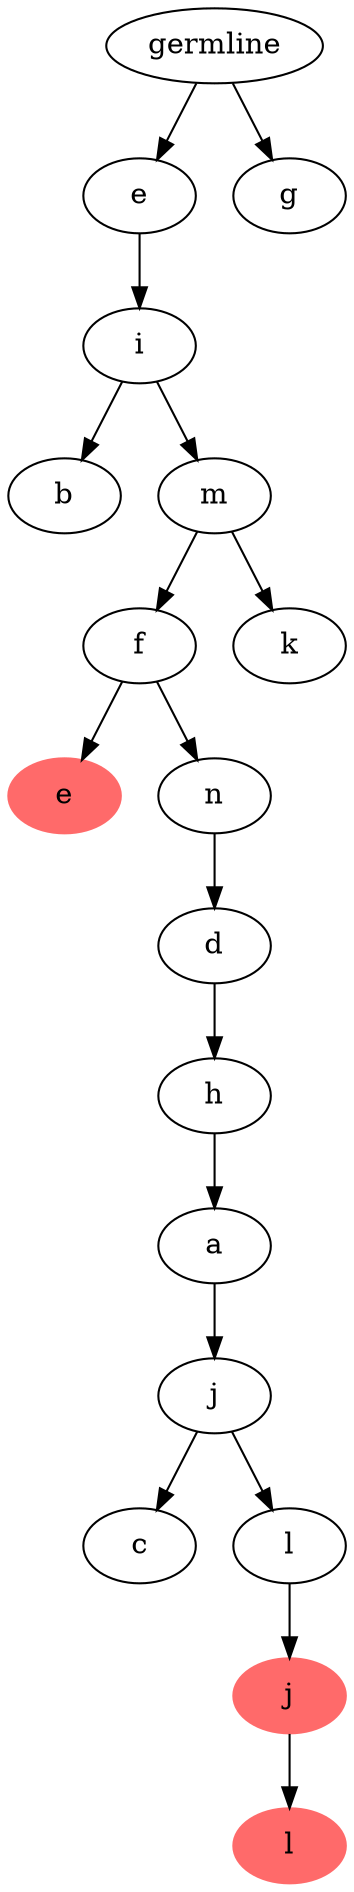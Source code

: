 digraph g { 
    "0" -> "1";
    "1" [label="e"];
    "0" -> "2";
    "2" [label="g"];
    "1" -> "3";
    "3" [label="i"];
    "3" -> "4";
    "4" [label="b"];
    "3" -> "5";
    "5" [label="m"];
    "5" -> "6";
    "6" [label="f"];
    "5" -> "7";
    "7" [label="k"];
    "6" -> "8";
    "8" [color=indianred1, style=filled, label="e"];
    "6" -> "9";
    "9" [label="n"];
    "9" -> "10";
    "10" [label="d"];
    "10" -> "11";
    "11" [label="h"];
    "11" -> "12";
    "12" [label="a"];
    "12" -> "13";
    "13" [label="j"];
    "13" -> "14";
    "14" [label="c"];
    "13" -> "15";
    "15" [label="l"];
    "15" -> "16";
    "16" [color=indianred1, style=filled, label="j"];
    "16" -> "17";
    "17" [color=indianred1, style=filled, label="l"];
    "0" [label="germline"];
}
